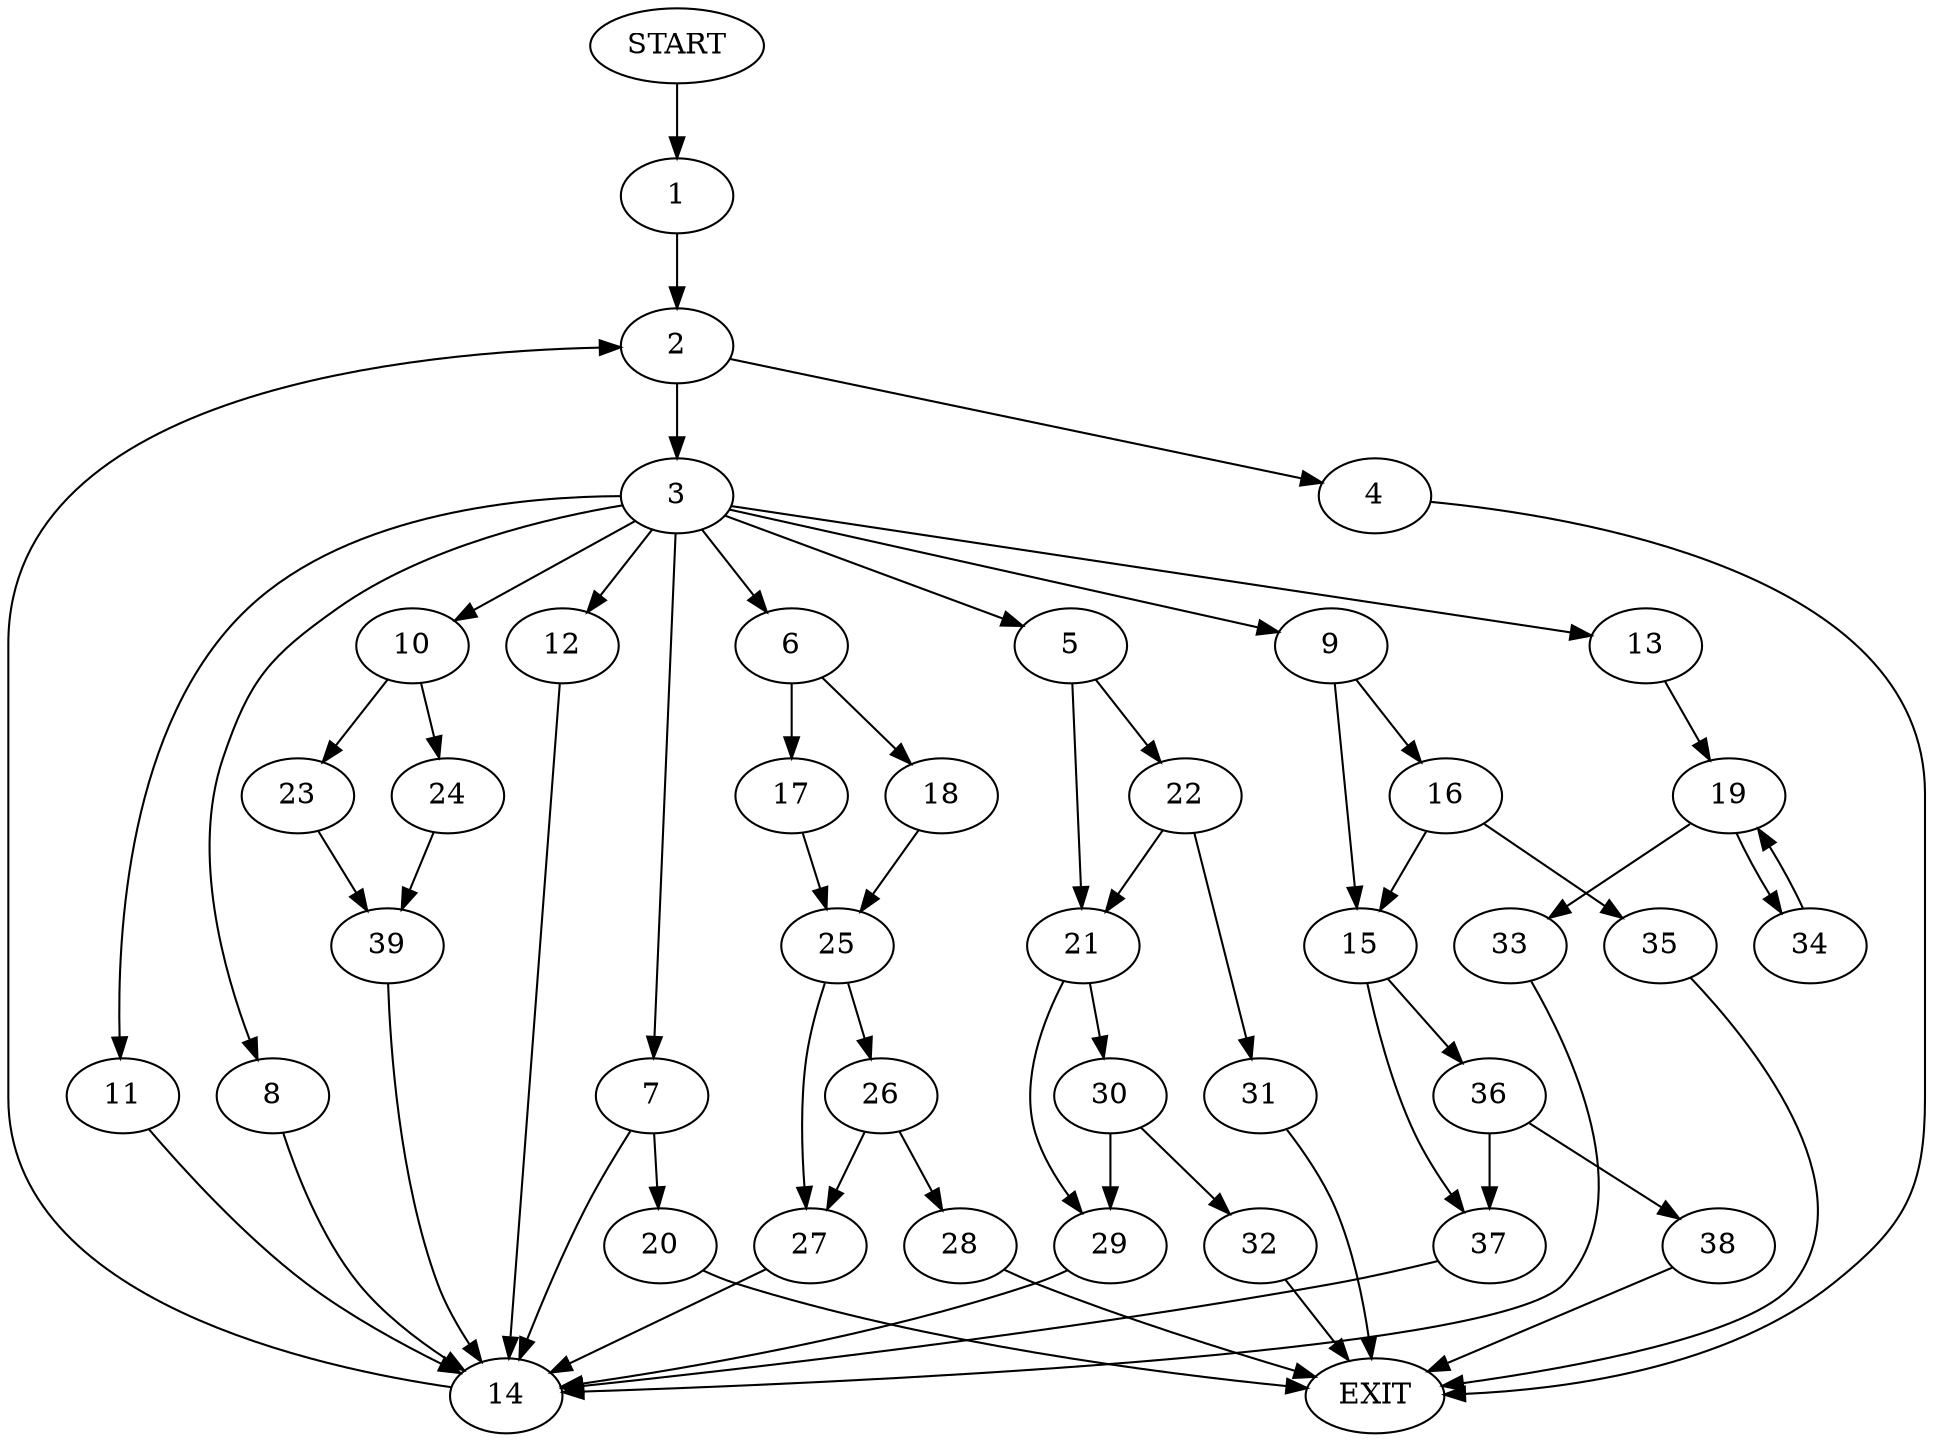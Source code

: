 digraph {
0 [label="START"]
40 [label="EXIT"]
0 -> 1
1 -> 2
2 -> 3
2 -> 4
3 -> 5
3 -> 6
3 -> 7
3 -> 8
3 -> 9
3 -> 10
3 -> 11
3 -> 12
3 -> 13
4 -> 40
12 -> 14
9 -> 15
9 -> 16
6 -> 17
6 -> 18
13 -> 19
7 -> 14
7 -> 20
5 -> 21
5 -> 22
8 -> 14
11 -> 14
10 -> 23
10 -> 24
14 -> 2
17 -> 25
18 -> 25
25 -> 26
25 -> 27
27 -> 14
26 -> 27
26 -> 28
28 -> 40
21 -> 29
21 -> 30
22 -> 21
22 -> 31
31 -> 40
30 -> 29
30 -> 32
29 -> 14
32 -> 40
19 -> 33
19 -> 34
33 -> 14
34 -> 19
16 -> 15
16 -> 35
15 -> 36
15 -> 37
35 -> 40
37 -> 14
36 -> 37
36 -> 38
38 -> 40
23 -> 39
24 -> 39
39 -> 14
20 -> 40
}
